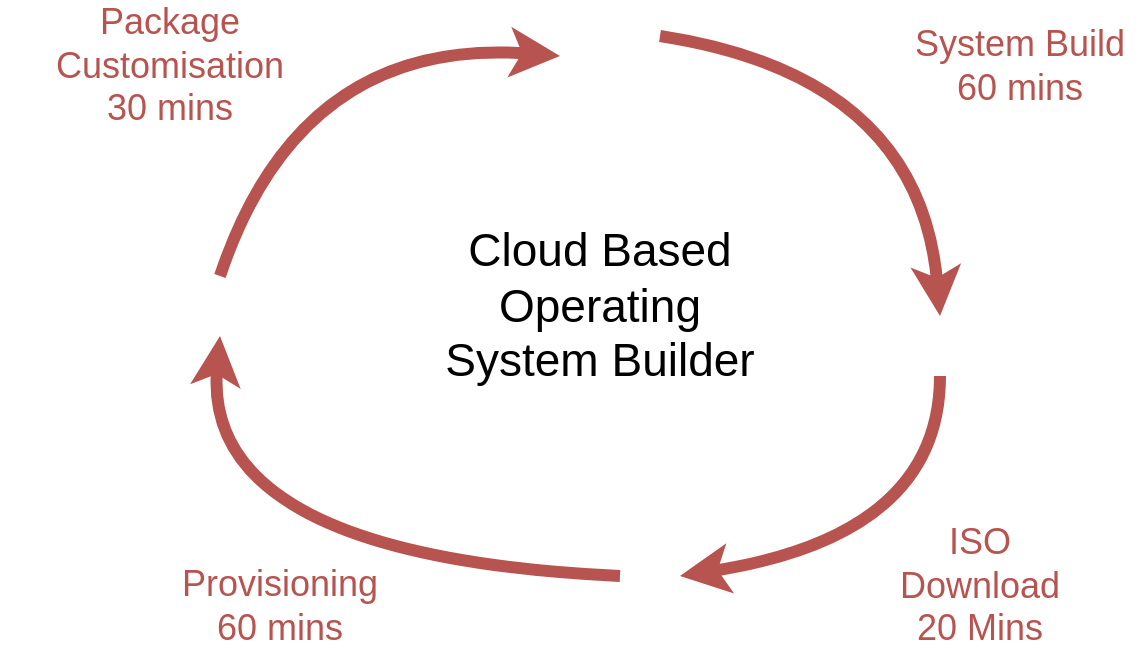 <mxfile version="26.0.7">
  <diagram name="Page-1" id="2u1qPbU-iLl6TWkZqkQm">
    <mxGraphModel dx="1434" dy="856" grid="1" gridSize="10" guides="1" tooltips="1" connect="1" arrows="1" fold="1" page="1" pageScale="1" pageWidth="1169" pageHeight="827" math="0" shadow="0">
      <root>
        <mxCell id="0" />
        <mxCell id="1" parent="0" />
        <mxCell id="h_d1nxLJ1KPGSJ6wS_GX-1" value="" style="curved=1;endArrow=classic;html=1;rounded=0;strokeWidth=6;fillColor=#f8cecc;strokeColor=#b85450;fontSize=18;" parent="1" edge="1">
          <mxGeometry width="50" height="50" relative="1" as="geometry">
            <mxPoint x="340" y="360" as="sourcePoint" />
            <mxPoint x="510" y="250" as="targetPoint" />
            <Array as="points">
              <mxPoint x="380" y="240" />
            </Array>
          </mxGeometry>
        </mxCell>
        <mxCell id="h_d1nxLJ1KPGSJ6wS_GX-3" value="Cloud Based Operating System Builder" style="text;html=1;align=center;verticalAlign=middle;whiteSpace=wrap;rounded=0;fontSize=23;" parent="1" vertex="1">
          <mxGeometry x="450" y="360" width="160" height="30" as="geometry" />
        </mxCell>
        <mxCell id="h_d1nxLJ1KPGSJ6wS_GX-5" value="Package Customisation&lt;br&gt;30 mins" style="text;html=1;align=center;verticalAlign=middle;whiteSpace=wrap;rounded=0;fontSize=18;fontColor=#B85450;" parent="1" vertex="1">
          <mxGeometry x="230" y="240" width="170" height="30" as="geometry" />
        </mxCell>
        <mxCell id="h_d1nxLJ1KPGSJ6wS_GX-7" value="" style="curved=1;endArrow=classic;html=1;rounded=0;strokeWidth=6;fillColor=#f8cecc;strokeColor=#b85450;fontSize=18;" parent="1" edge="1">
          <mxGeometry width="50" height="50" relative="1" as="geometry">
            <mxPoint x="560" y="240" as="sourcePoint" />
            <mxPoint x="700" y="380" as="targetPoint" />
            <Array as="points">
              <mxPoint x="690" y="260" />
            </Array>
          </mxGeometry>
        </mxCell>
        <mxCell id="h_d1nxLJ1KPGSJ6wS_GX-8" value="System Build&lt;div&gt;60 mins&lt;/div&gt;" style="text;html=1;align=center;verticalAlign=middle;whiteSpace=wrap;rounded=0;fontSize=18;fontColor=#B85450;" parent="1" vertex="1">
          <mxGeometry x="680" y="240" width="120" height="30" as="geometry" />
        </mxCell>
        <mxCell id="h_d1nxLJ1KPGSJ6wS_GX-11" value="" style="curved=1;endArrow=classic;html=1;rounded=0;strokeWidth=6;fillColor=#f8cecc;strokeColor=#b85450;fontSize=18;" parent="1" edge="1">
          <mxGeometry width="50" height="50" relative="1" as="geometry">
            <mxPoint x="700" y="410" as="sourcePoint" />
            <mxPoint x="570" y="510" as="targetPoint" />
            <Array as="points">
              <mxPoint x="700" y="490" />
            </Array>
          </mxGeometry>
        </mxCell>
        <mxCell id="h_d1nxLJ1KPGSJ6wS_GX-12" value="Provisioning&lt;br&gt;60 mins" style="text;html=1;align=center;verticalAlign=middle;whiteSpace=wrap;rounded=0;fontSize=18;fontColor=#B85450;" parent="1" vertex="1">
          <mxGeometry x="340" y="510" width="60" height="30" as="geometry" />
        </mxCell>
        <mxCell id="h_d1nxLJ1KPGSJ6wS_GX-13" value="" style="curved=1;endArrow=classic;html=1;rounded=0;strokeWidth=6;fillColor=#f8cecc;strokeColor=#b85450;fontSize=18;" parent="1" edge="1">
          <mxGeometry width="50" height="50" relative="1" as="geometry">
            <mxPoint x="540" y="510" as="sourcePoint" />
            <mxPoint x="340" y="390" as="targetPoint" />
            <Array as="points">
              <mxPoint x="330" y="500" />
            </Array>
          </mxGeometry>
        </mxCell>
        <mxCell id="h_d1nxLJ1KPGSJ6wS_GX-14" value="ISO Download&lt;br&gt;20 Mins" style="text;html=1;align=center;verticalAlign=middle;whiteSpace=wrap;rounded=0;fontSize=18;fontColor=#B85450;" parent="1" vertex="1">
          <mxGeometry x="690" y="500" width="60" height="30" as="geometry" />
        </mxCell>
      </root>
    </mxGraphModel>
  </diagram>
</mxfile>
